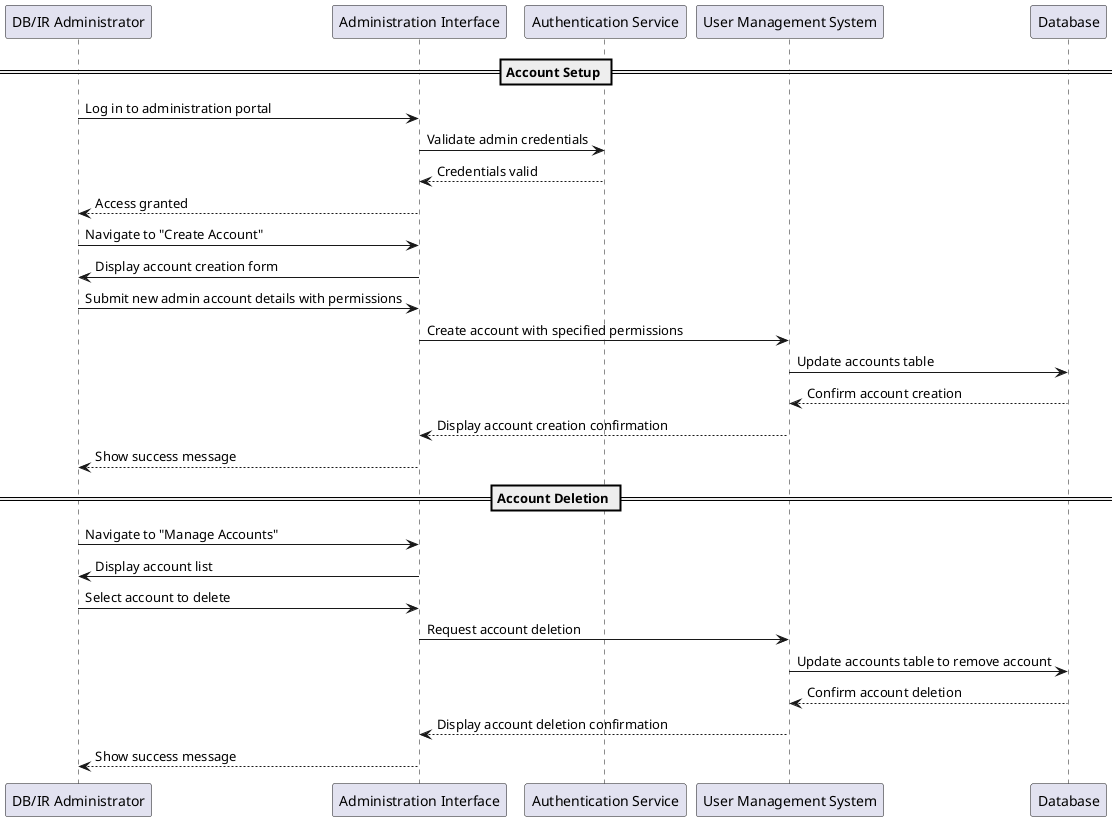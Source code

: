 @startuml
participant "DB/IR Administrator" as Admin
participant "Administration Interface" as AdminInterface
participant "Authentication Service" as AuthService
participant "User Management System" as UserManager
participant "Database" as DB

== Account Setup ==
Admin -> AdminInterface : Log in to administration portal
AdminInterface -> AuthService : Validate admin credentials
AuthService --> AdminInterface : Credentials valid
AdminInterface --> Admin : Access granted

Admin -> AdminInterface : Navigate to "Create Account"
AdminInterface -> Admin : Display account creation form

Admin -> AdminInterface : Submit new admin account details with permissions
AdminInterface -> UserManager : Create account with specified permissions
UserManager -> DB : Update accounts table
DB --> UserManager : Confirm account creation
UserManager --> AdminInterface : Display account creation confirmation
AdminInterface --> Admin : Show success message

== Account Deletion ==
Admin -> AdminInterface : Navigate to "Manage Accounts"
AdminInterface -> Admin : Display account list

Admin -> AdminInterface : Select account to delete
AdminInterface -> UserManager : Request account deletion
UserManager -> DB : Update accounts table to remove account
DB --> UserManager : Confirm account deletion
UserManager --> AdminInterface : Display account deletion confirmation
AdminInterface --> Admin : Show success message

@enduml